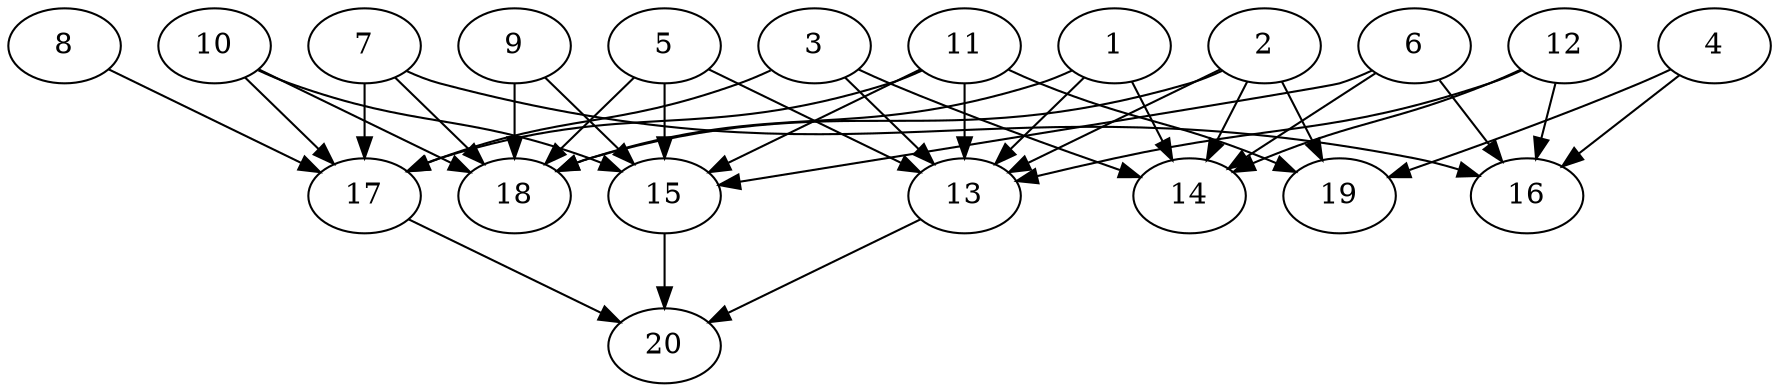 // DAG automatically generated by daggen at Wed Jul 24 21:20:53 2019
// ./daggen --dot -n 20 --ccr 0.4 --fat 0.8 --regular 0.5 --density 0.7 --mindata 5242880 --maxdata 52428800 
digraph G {
  1 [size="89318400", alpha="0.02", expect_size="35727360"] 
  1 -> 13 [size ="35727360"]
  1 -> 14 [size ="35727360"]
  1 -> 18 [size ="35727360"]
  2 [size="83322880", alpha="0.10", expect_size="33329152"] 
  2 -> 13 [size ="33329152"]
  2 -> 14 [size ="33329152"]
  2 -> 18 [size ="33329152"]
  2 -> 19 [size ="33329152"]
  3 [size="112117760", alpha="0.07", expect_size="44847104"] 
  3 -> 13 [size ="44847104"]
  3 -> 14 [size ="44847104"]
  3 -> 17 [size ="44847104"]
  4 [size="65825280", alpha="0.19", expect_size="26330112"] 
  4 -> 16 [size ="26330112"]
  4 -> 19 [size ="26330112"]
  5 [size="80417280", alpha="0.03", expect_size="32166912"] 
  5 -> 13 [size ="32166912"]
  5 -> 15 [size ="32166912"]
  5 -> 18 [size ="32166912"]
  6 [size="23418880", alpha="0.07", expect_size="9367552"] 
  6 -> 14 [size ="9367552"]
  6 -> 15 [size ="9367552"]
  6 -> 16 [size ="9367552"]
  7 [size="25733120", alpha="0.11", expect_size="10293248"] 
  7 -> 16 [size ="10293248"]
  7 -> 17 [size ="10293248"]
  7 -> 18 [size ="10293248"]
  8 [size="113776640", alpha="0.06", expect_size="45510656"] 
  8 -> 17 [size ="45510656"]
  9 [size="126658560", alpha="0.19", expect_size="50663424"] 
  9 -> 15 [size ="50663424"]
  9 -> 18 [size ="50663424"]
  10 [size="15761920", alpha="0.04", expect_size="6304768"] 
  10 -> 15 [size ="6304768"]
  10 -> 17 [size ="6304768"]
  10 -> 18 [size ="6304768"]
  11 [size="42693120", alpha="0.06", expect_size="17077248"] 
  11 -> 13 [size ="17077248"]
  11 -> 15 [size ="17077248"]
  11 -> 17 [size ="17077248"]
  11 -> 19 [size ="17077248"]
  12 [size="56857600", alpha="0.11", expect_size="22743040"] 
  12 -> 13 [size ="22743040"]
  12 -> 14 [size ="22743040"]
  12 -> 16 [size ="22743040"]
  13 [size="118146560", alpha="0.11", expect_size="47258624"] 
  13 -> 20 [size ="47258624"]
  14 [size="43082240", alpha="0.02", expect_size="17232896"] 
  15 [size="37905920", alpha="0.07", expect_size="15162368"] 
  15 -> 20 [size ="15162368"]
  16 [size="56680960", alpha="0.12", expect_size="22672384"] 
  17 [size="96012800", alpha="0.00", expect_size="38405120"] 
  17 -> 20 [size ="38405120"]
  18 [size="41233920", alpha="0.19", expect_size="16493568"] 
  19 [size="76285440", alpha="0.09", expect_size="30514176"] 
  20 [size="68495360", alpha="0.14", expect_size="27398144"] 
}
